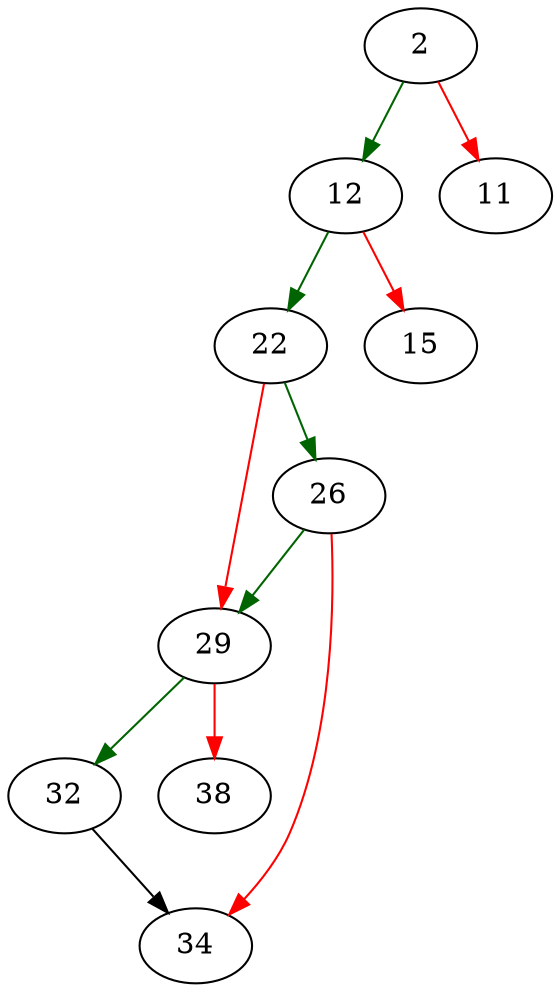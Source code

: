 strict digraph "main" {
	// Node definitions.
	2 [entry=true];
	12;
	11;
	22;
	15;
	26;
	29;
	34;
	32;
	38;

	// Edge definitions.
	2 -> 12 [
		color=darkgreen
		cond=true
	];
	2 -> 11 [
		color=red
		cond=false
	];
	12 -> 22 [
		color=darkgreen
		cond=true
	];
	12 -> 15 [
		color=red
		cond=false
	];
	22 -> 26 [
		color=darkgreen
		cond=true
	];
	22 -> 29 [
		color=red
		cond=false
	];
	26 -> 29 [
		color=darkgreen
		cond=true
	];
	26 -> 34 [
		color=red
		cond=false
	];
	29 -> 32 [
		color=darkgreen
		cond=true
	];
	29 -> 38 [
		color=red
		cond=false
	];
	32 -> 34;
}